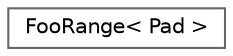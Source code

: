 digraph "类继承关系图"
{
 // LATEX_PDF_SIZE
  bgcolor="transparent";
  edge [fontname=Helvetica,fontsize=10,labelfontname=Helvetica,labelfontsize=10];
  node [fontname=Helvetica,fontsize=10,shape=box,height=0.2,width=0.4];
  rankdir="LR";
  Node0 [id="Node000000",label="FooRange\< Pad \>",height=0.2,width=0.4,color="grey40", fillcolor="white", style="filled",URL="$class_foo_range.html",tooltip="A range object whose only public members are those required by the Range concept."];
}
